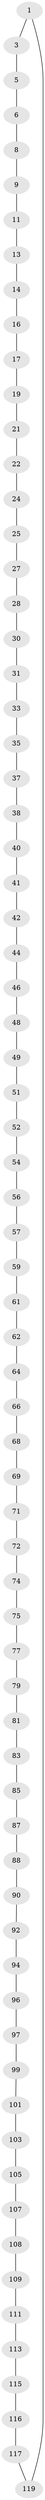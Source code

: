 // original degree distribution, {2: 1.0}
// Generated by graph-tools (version 1.1) at 2025/11/02/27/25 16:11:38]
// undirected, 72 vertices, 72 edges
graph export_dot {
graph [start="1"]
  node [color=gray90,style=filled];
  1 [super="+2"];
  3 [super="+4"];
  5;
  6 [super="+7"];
  8;
  9 [super="+10"];
  11 [super="+12"];
  13;
  14 [super="+15"];
  16;
  17 [super="+18"];
  19 [super="+20"];
  21;
  22 [super="+23"];
  24;
  25 [super="+26"];
  27;
  28 [super="+29"];
  30;
  31 [super="+32"];
  33 [super="+34"];
  35 [super="+36"];
  37;
  38 [super="+39"];
  40;
  41;
  42 [super="+43"];
  44 [super="+45"];
  46 [super="+47"];
  48;
  49 [super="+50"];
  51;
  52 [super="+53"];
  54 [super="+55"];
  56;
  57 [super="+58"];
  59 [super="+60"];
  61;
  62 [super="+63"];
  64 [super="+65"];
  66 [super="+67"];
  68;
  69 [super="+70"];
  71;
  72 [super="+73"];
  74;
  75 [super="+76"];
  77 [super="+78"];
  79 [super="+80"];
  81 [super="+82"];
  83 [super="+84"];
  85 [super="+86"];
  87;
  88 [super="+89"];
  90 [super="+91"];
  92 [super="+93"];
  94 [super="+95"];
  96;
  97 [super="+98"];
  99 [super="+100"];
  101 [super="+102"];
  103 [super="+104"];
  105 [super="+106"];
  107;
  108;
  109 [super="+110"];
  111 [super="+112"];
  113 [super="+114"];
  115;
  116;
  117 [super="+118"];
  119 [super="+120"];
  1 -- 3;
  1 -- 119;
  3 -- 5;
  5 -- 6;
  6 -- 8;
  8 -- 9;
  9 -- 11;
  11 -- 13;
  13 -- 14;
  14 -- 16;
  16 -- 17;
  17 -- 19;
  19 -- 21;
  21 -- 22;
  22 -- 24;
  24 -- 25;
  25 -- 27;
  27 -- 28;
  28 -- 30;
  30 -- 31;
  31 -- 33;
  33 -- 35;
  35 -- 37;
  37 -- 38;
  38 -- 40;
  40 -- 41;
  41 -- 42;
  42 -- 44;
  44 -- 46;
  46 -- 48;
  48 -- 49;
  49 -- 51;
  51 -- 52;
  52 -- 54;
  54 -- 56;
  56 -- 57;
  57 -- 59;
  59 -- 61;
  61 -- 62;
  62 -- 64;
  64 -- 66;
  66 -- 68;
  68 -- 69;
  69 -- 71;
  71 -- 72;
  72 -- 74;
  74 -- 75;
  75 -- 77;
  77 -- 79;
  79 -- 81;
  81 -- 83;
  83 -- 85;
  85 -- 87;
  87 -- 88;
  88 -- 90;
  90 -- 92;
  92 -- 94;
  94 -- 96;
  96 -- 97;
  97 -- 99;
  99 -- 101;
  101 -- 103;
  103 -- 105;
  105 -- 107;
  107 -- 108;
  108 -- 109;
  109 -- 111;
  111 -- 113;
  113 -- 115;
  115 -- 116;
  116 -- 117;
  117 -- 119;
}
